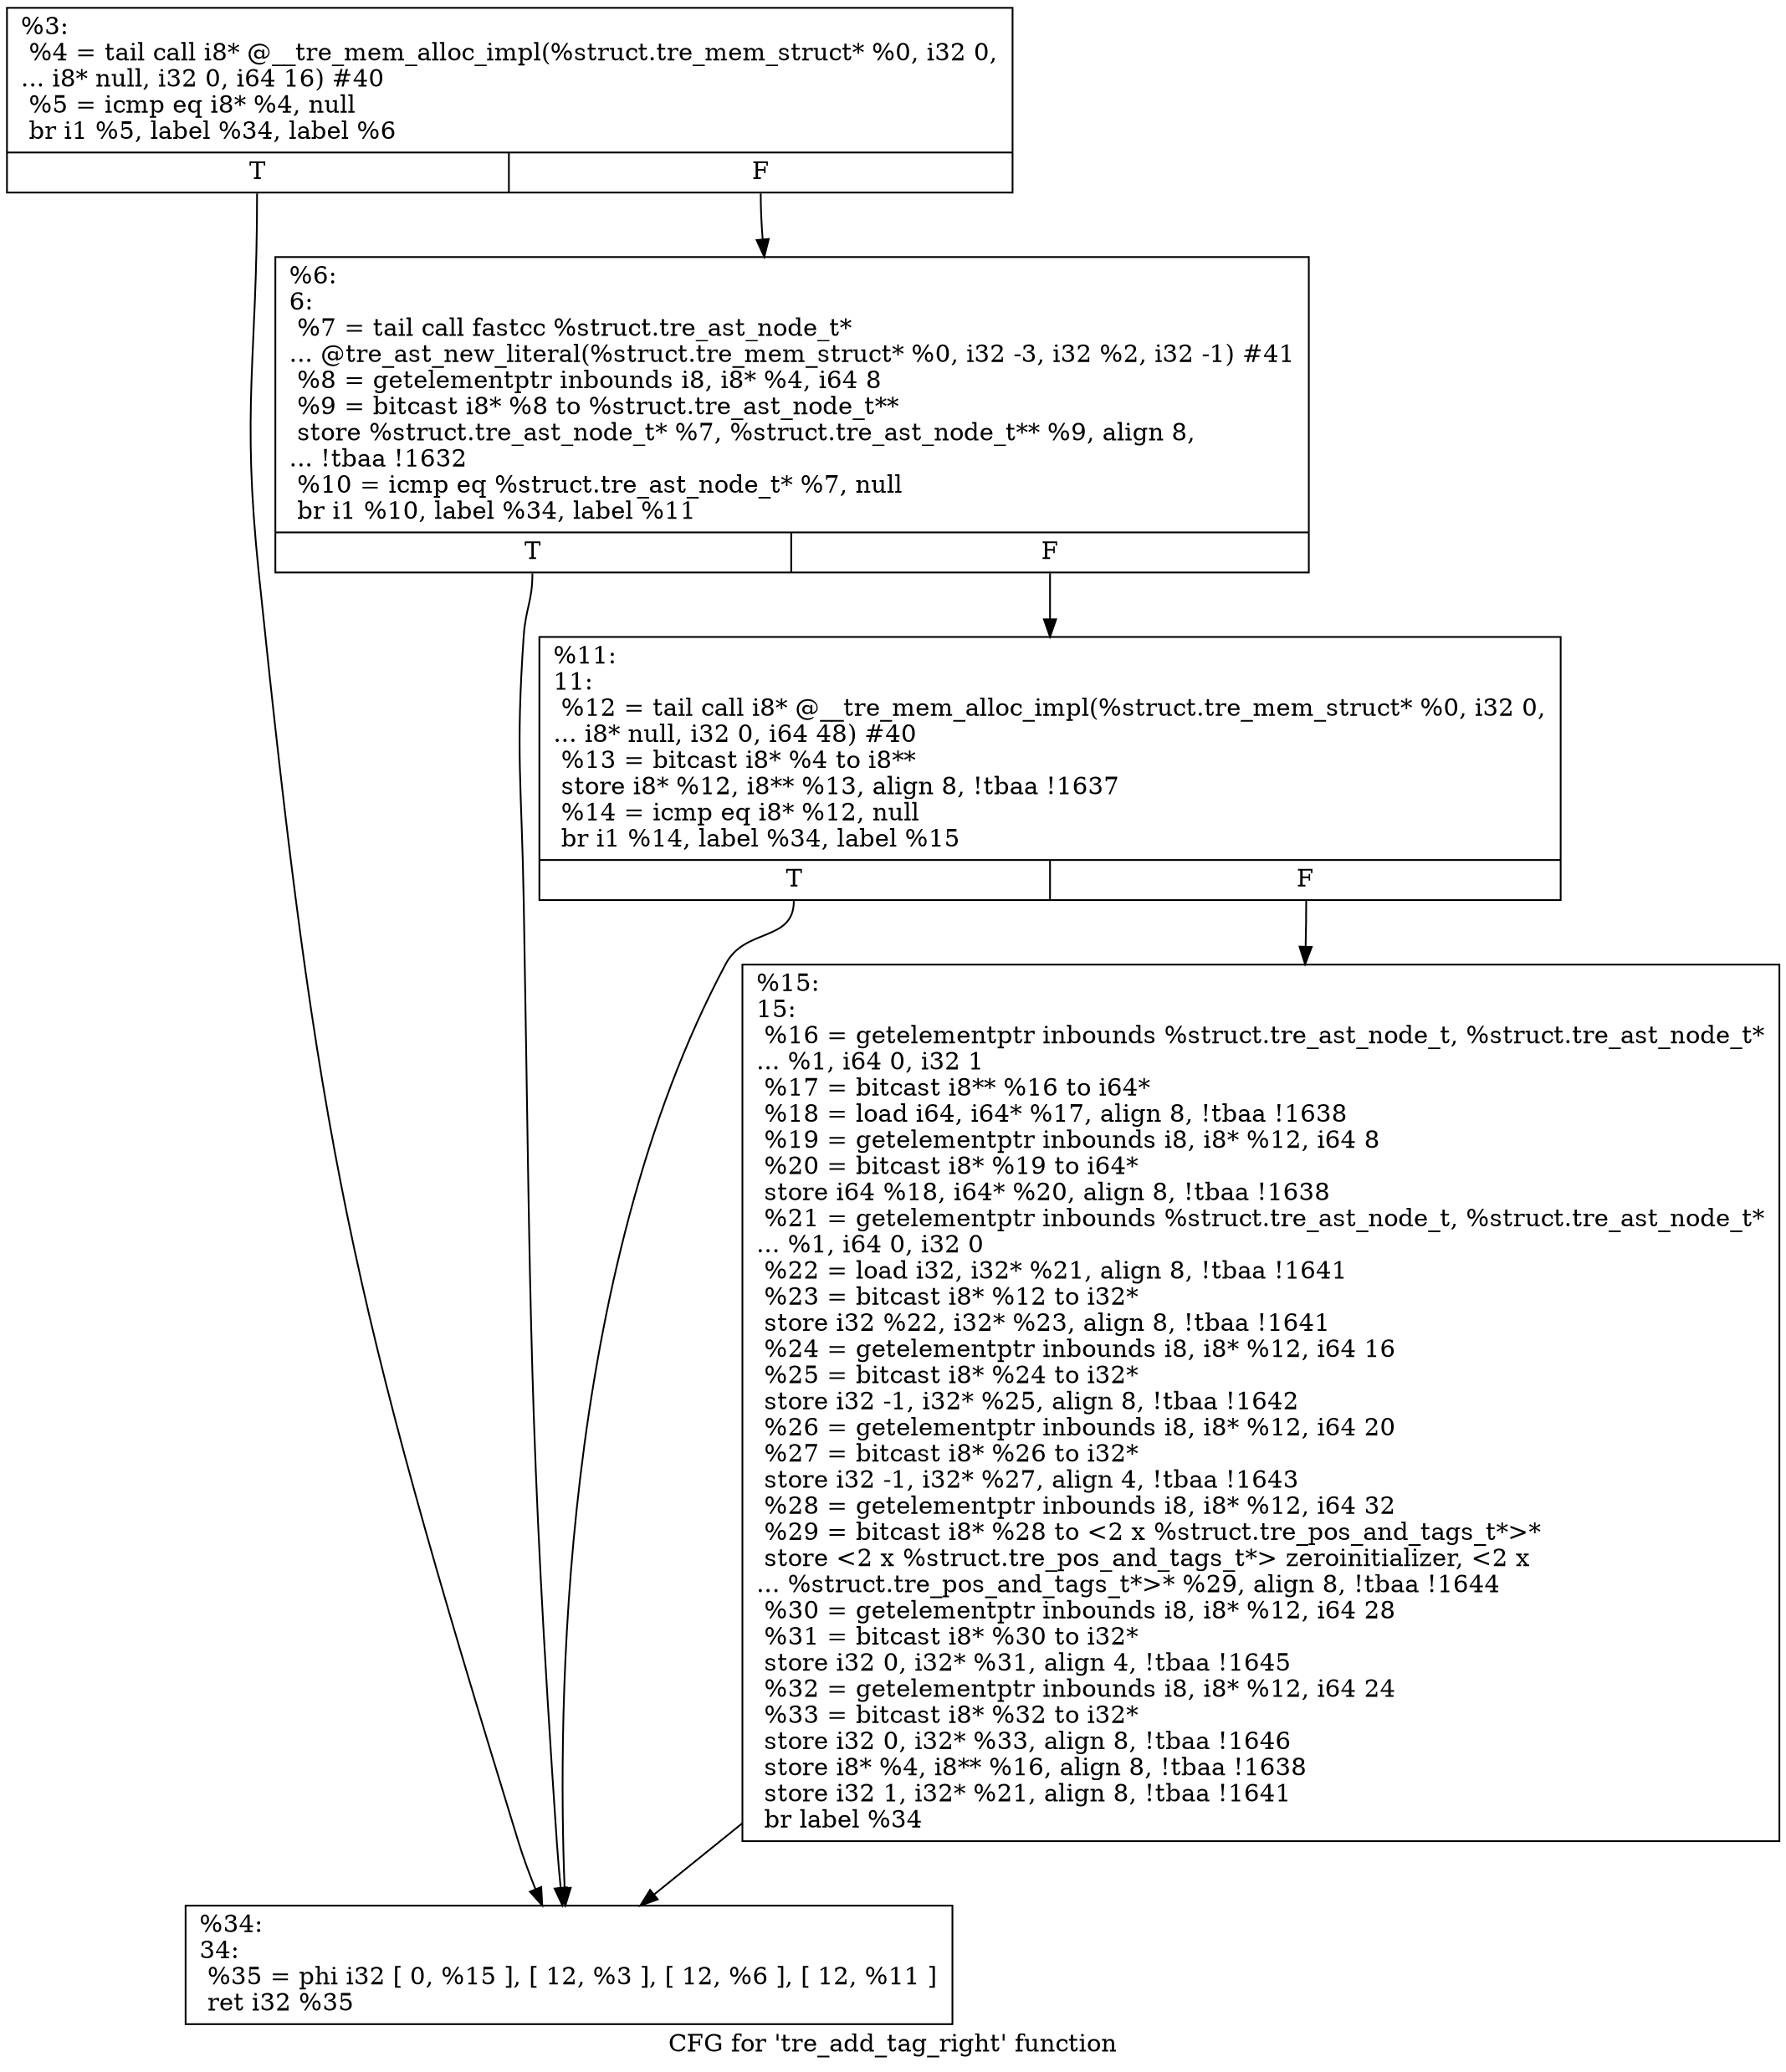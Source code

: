 digraph "CFG for 'tre_add_tag_right' function" {
	label="CFG for 'tre_add_tag_right' function";

	Node0x196f170 [shape=record,label="{%3:\l  %4 = tail call i8* @__tre_mem_alloc_impl(%struct.tre_mem_struct* %0, i32 0,\l... i8* null, i32 0, i64 16) #40\l  %5 = icmp eq i8* %4, null\l  br i1 %5, label %34, label %6\l|{<s0>T|<s1>F}}"];
	Node0x196f170:s0 -> Node0x196f330;
	Node0x196f170:s1 -> Node0x196f240;
	Node0x196f240 [shape=record,label="{%6:\l6:                                                \l  %7 = tail call fastcc %struct.tre_ast_node_t*\l... @tre_ast_new_literal(%struct.tre_mem_struct* %0, i32 -3, i32 %2, i32 -1) #41\l  %8 = getelementptr inbounds i8, i8* %4, i64 8\l  %9 = bitcast i8* %8 to %struct.tre_ast_node_t**\l  store %struct.tre_ast_node_t* %7, %struct.tre_ast_node_t** %9, align 8,\l... !tbaa !1632\l  %10 = icmp eq %struct.tre_ast_node_t* %7, null\l  br i1 %10, label %34, label %11\l|{<s0>T|<s1>F}}"];
	Node0x196f240:s0 -> Node0x196f330;
	Node0x196f240:s1 -> Node0x196f290;
	Node0x196f290 [shape=record,label="{%11:\l11:                                               \l  %12 = tail call i8* @__tre_mem_alloc_impl(%struct.tre_mem_struct* %0, i32 0,\l... i8* null, i32 0, i64 48) #40\l  %13 = bitcast i8* %4 to i8**\l  store i8* %12, i8** %13, align 8, !tbaa !1637\l  %14 = icmp eq i8* %12, null\l  br i1 %14, label %34, label %15\l|{<s0>T|<s1>F}}"];
	Node0x196f290:s0 -> Node0x196f330;
	Node0x196f290:s1 -> Node0x196f2e0;
	Node0x196f2e0 [shape=record,label="{%15:\l15:                                               \l  %16 = getelementptr inbounds %struct.tre_ast_node_t, %struct.tre_ast_node_t*\l... %1, i64 0, i32 1\l  %17 = bitcast i8** %16 to i64*\l  %18 = load i64, i64* %17, align 8, !tbaa !1638\l  %19 = getelementptr inbounds i8, i8* %12, i64 8\l  %20 = bitcast i8* %19 to i64*\l  store i64 %18, i64* %20, align 8, !tbaa !1638\l  %21 = getelementptr inbounds %struct.tre_ast_node_t, %struct.tre_ast_node_t*\l... %1, i64 0, i32 0\l  %22 = load i32, i32* %21, align 8, !tbaa !1641\l  %23 = bitcast i8* %12 to i32*\l  store i32 %22, i32* %23, align 8, !tbaa !1641\l  %24 = getelementptr inbounds i8, i8* %12, i64 16\l  %25 = bitcast i8* %24 to i32*\l  store i32 -1, i32* %25, align 8, !tbaa !1642\l  %26 = getelementptr inbounds i8, i8* %12, i64 20\l  %27 = bitcast i8* %26 to i32*\l  store i32 -1, i32* %27, align 4, !tbaa !1643\l  %28 = getelementptr inbounds i8, i8* %12, i64 32\l  %29 = bitcast i8* %28 to \<2 x %struct.tre_pos_and_tags_t*\>*\l  store \<2 x %struct.tre_pos_and_tags_t*\> zeroinitializer, \<2 x\l... %struct.tre_pos_and_tags_t*\>* %29, align 8, !tbaa !1644\l  %30 = getelementptr inbounds i8, i8* %12, i64 28\l  %31 = bitcast i8* %30 to i32*\l  store i32 0, i32* %31, align 4, !tbaa !1645\l  %32 = getelementptr inbounds i8, i8* %12, i64 24\l  %33 = bitcast i8* %32 to i32*\l  store i32 0, i32* %33, align 8, !tbaa !1646\l  store i8* %4, i8** %16, align 8, !tbaa !1638\l  store i32 1, i32* %21, align 8, !tbaa !1641\l  br label %34\l}"];
	Node0x196f2e0 -> Node0x196f330;
	Node0x196f330 [shape=record,label="{%34:\l34:                                               \l  %35 = phi i32 [ 0, %15 ], [ 12, %3 ], [ 12, %6 ], [ 12, %11 ]\l  ret i32 %35\l}"];
}
